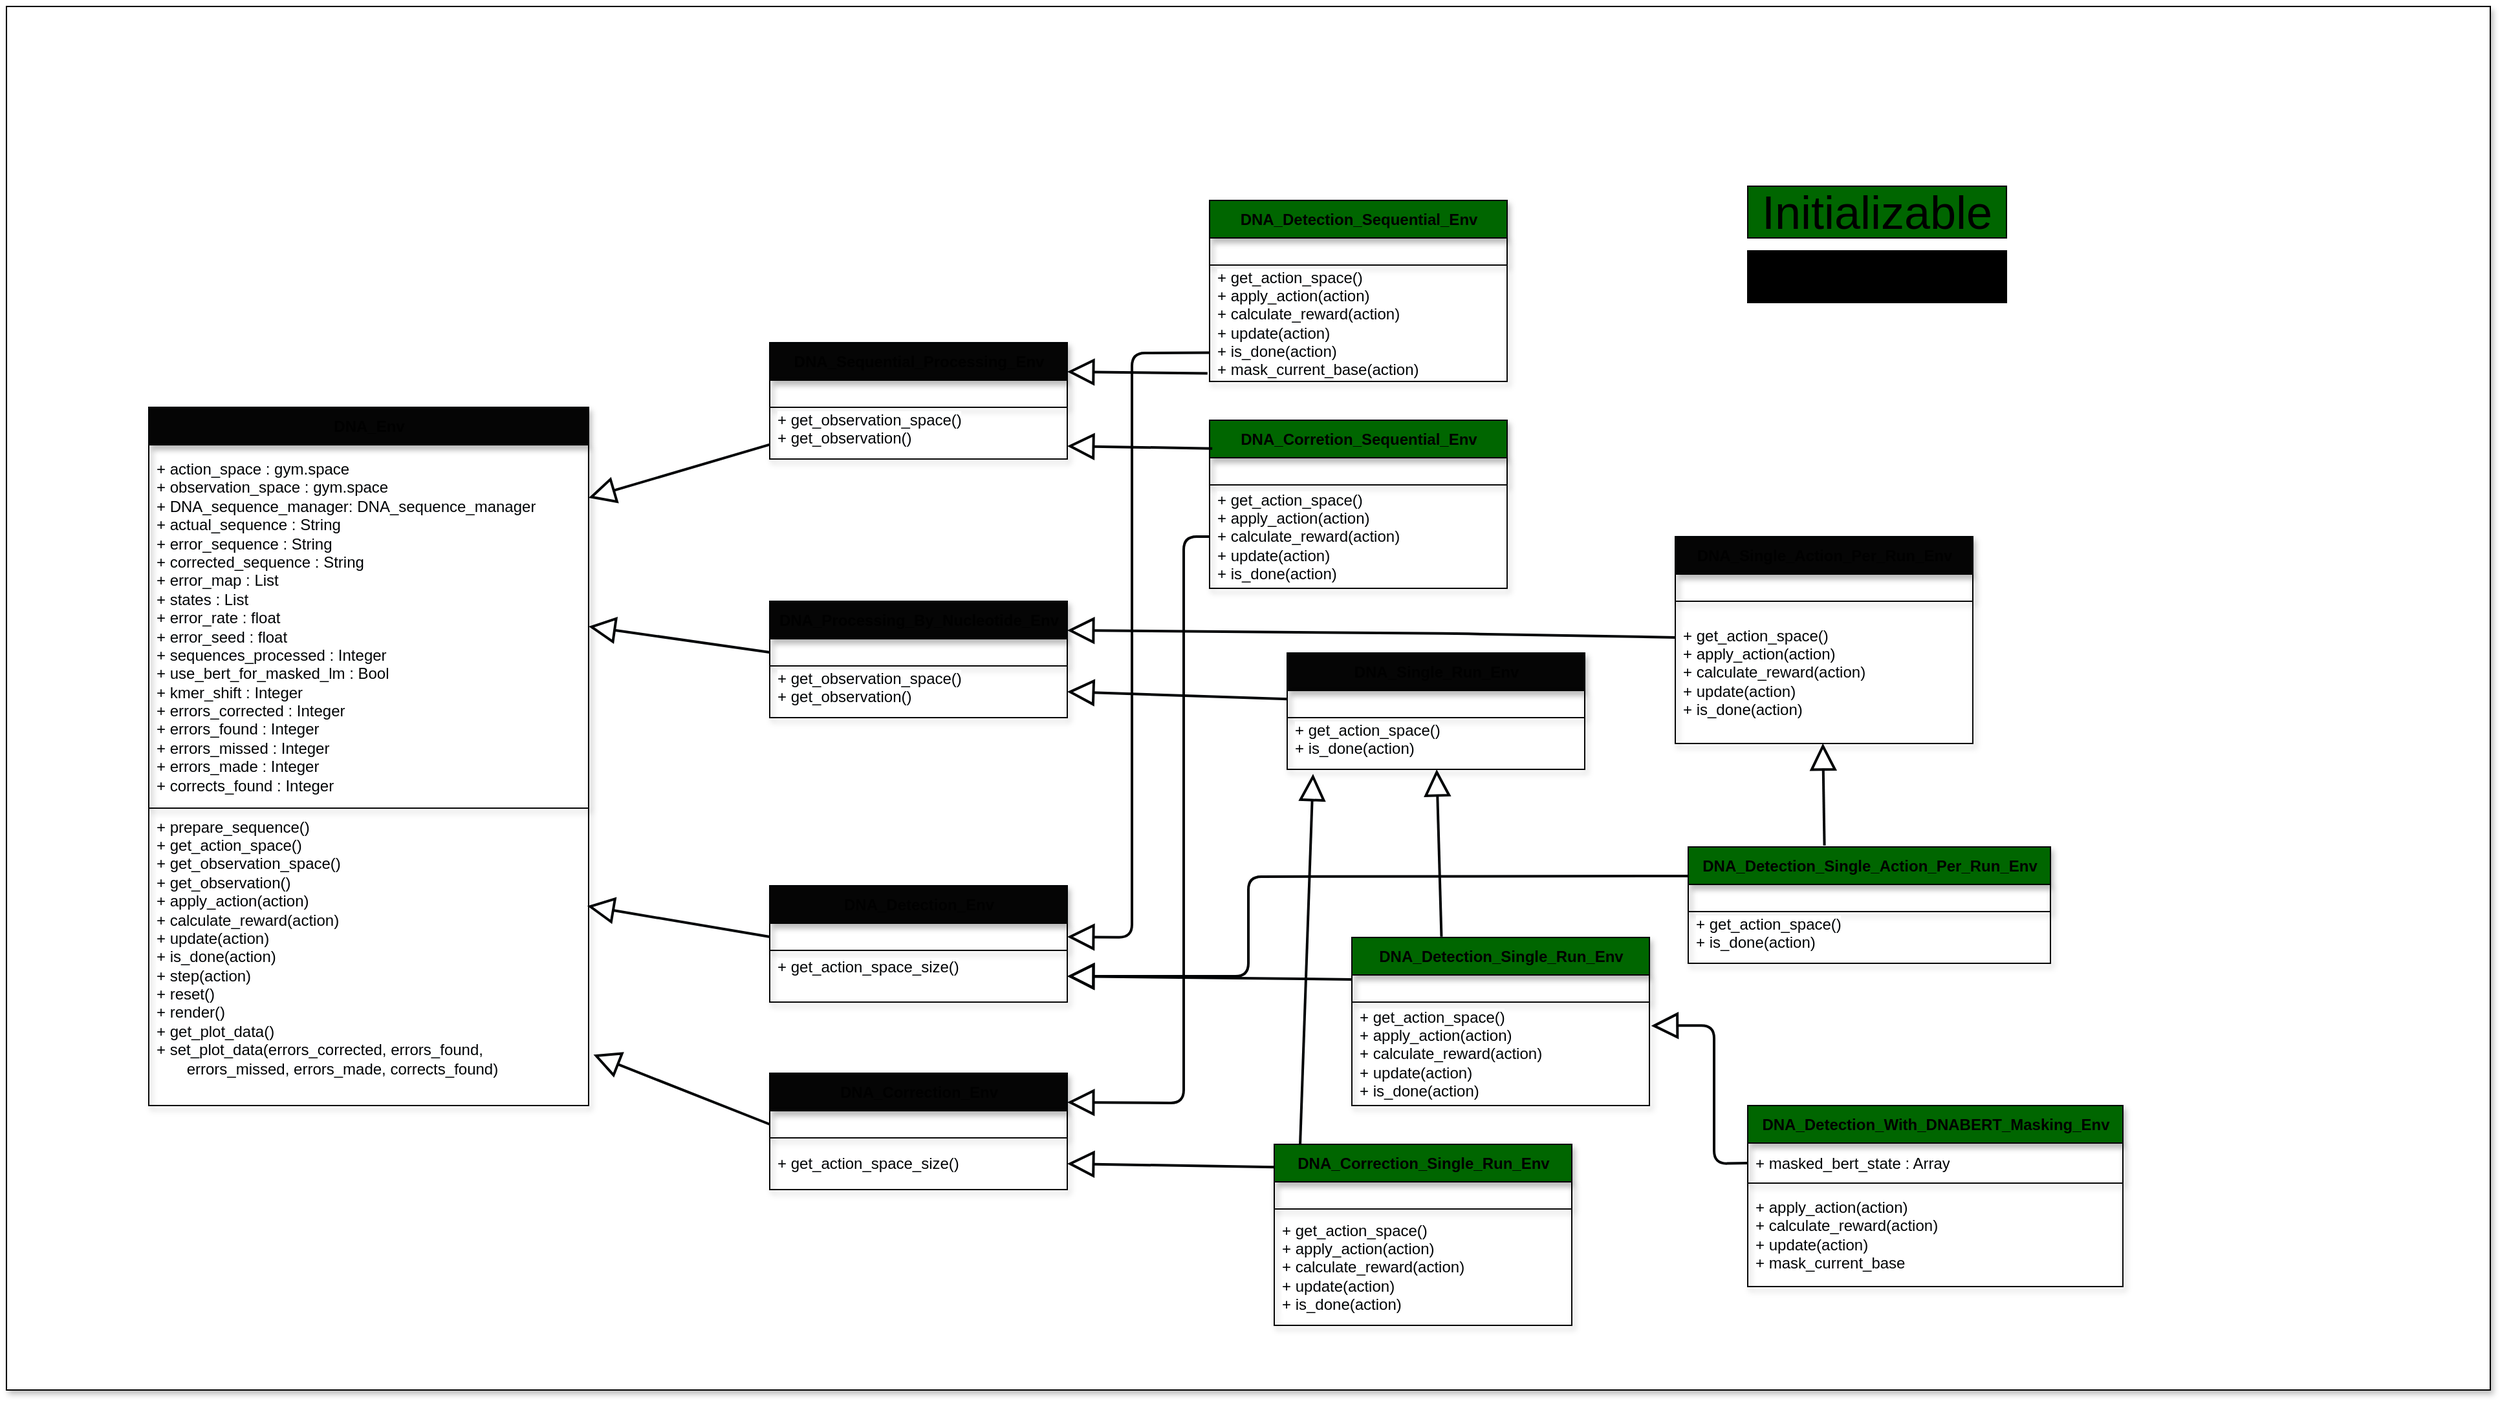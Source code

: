 <mxfile>
    <diagram id="MDwBU82u5n9FyC_y0ygZ" name="Page-1">
        <mxGraphModel dx="2287" dy="2589" grid="1" gridSize="10" guides="1" tooltips="1" connect="1" arrows="1" fold="1" page="1" pageScale="1" pageWidth="827" pageHeight="1169" math="0" shadow="0">
            <root>
                <mxCell id="0"/>
                <mxCell id="1" parent="0"/>
                <mxCell id="13" value="" style="whiteSpace=wrap;html=1;shadow=1;fillColor=#FFFFFF;" parent="1" vertex="1">
                    <mxGeometry x="110" y="-230" width="1920" height="1070" as="geometry"/>
                </mxCell>
                <mxCell id="14" value="DNA_Env" style="swimlane;fontStyle=1;align=center;verticalAlign=middle;childLayout=stackLayout;horizontal=1;startSize=29;horizontalStack=0;resizeParent=1;resizeParentMax=0;resizeLast=0;collapsible=0;marginBottom=0;html=1;shadow=1;fillColor=#050505;strokeColor=#000305;" parent="1" vertex="1">
                    <mxGeometry x="220" y="80" width="340" height="540" as="geometry"/>
                </mxCell>
                <mxCell id="15" value="&lt;span style=&quot;background-color: initial; color: rgb(0, 3, 5);&quot;&gt;+ action_space : gym.space&lt;/span&gt;&lt;br&gt;&lt;span style=&quot;background-color: initial; color: rgb(0, 3, 5);&quot;&gt;+ observation_space : gym.space&lt;/span&gt;&lt;br&gt;&lt;font style=&quot;color: rgb(0, 3, 5); background-color: initial;&quot; color=&quot;#000305&quot;&gt;+ DNA_sequence_manager:&amp;nbsp;&lt;/font&gt;&lt;span style=&quot;color: rgb(0, 3, 5); background-color: initial;&quot;&gt;DNA_sequence_manager&lt;/span&gt;&lt;br&gt;&lt;span style=&quot;background-color: initial; color: rgb(0, 3, 5);&quot;&gt;+ actual_sequence : String&lt;/span&gt;&lt;br&gt;&lt;span style=&quot;background-color: initial; color: rgb(0, 3, 5);&quot;&gt;+ error_sequence : String&lt;/span&gt;&lt;br&gt;&lt;span style=&quot;background-color: initial; color: rgb(0, 3, 5);&quot;&gt;+ corrected_sequence : String&lt;/span&gt;&lt;br&gt;&lt;span style=&quot;background-color: initial; color: rgb(0, 3, 5);&quot;&gt;+ error_map : List&lt;/span&gt;&lt;br&gt;&lt;span style=&quot;background-color: initial; color: rgb(0, 3, 5);&quot;&gt;+ states : List&lt;/span&gt;&lt;br&gt;&lt;span style=&quot;background-color: initial; color: rgb(0, 3, 5);&quot;&gt;+ error_rate : float&lt;/span&gt;&lt;br&gt;&lt;span style=&quot;background-color: initial; color: rgb(0, 3, 5);&quot;&gt;+ error_seed : float&lt;/span&gt;&lt;br&gt;&lt;span style=&quot;background-color: initial; color: rgb(0, 3, 5);&quot;&gt;+ sequences_processed : Integer&lt;/span&gt;&lt;br&gt;&lt;span style=&quot;background-color: initial; color: rgb(0, 3, 5);&quot;&gt;+ use_bert_for_masked_lm : Bool&lt;/span&gt;&lt;br&gt;&lt;span style=&quot;background-color: initial; color: rgb(0, 3, 5);&quot;&gt;+ kmer_shift : Integer&lt;/span&gt;&lt;br&gt;&lt;span style=&quot;background-color: initial; color: rgb(0, 3, 5);&quot;&gt;+ errors_corrected : Integer&lt;/span&gt;&lt;br&gt;&lt;span style=&quot;background-color: initial; color: rgb(0, 3, 5);&quot;&gt;+ errors_found : Integer&lt;/span&gt;&lt;br&gt;&lt;span style=&quot;background-color: initial; color: rgb(0, 3, 5);&quot;&gt;+ errors_missed : Integer&lt;/span&gt;&lt;br&gt;&lt;span style=&quot;background-color: initial; color: rgb(0, 3, 5);&quot;&gt;+ errors_made : Integer&lt;br&gt;&lt;/span&gt;&lt;span style=&quot;background-color: initial; color: rgb(0, 3, 5);&quot;&gt;+ corrects_found : Integer&lt;/span&gt;&lt;span style=&quot;background-color: initial; color: rgb(0, 3, 5);&quot;&gt;&lt;br&gt;&lt;/span&gt;" style="text;html=1;strokeColor=#000000;fillColor=none;align=left;verticalAlign=middle;spacingLeft=4;spacingRight=4;overflow=hidden;rotatable=0;points=[[0,0.5],[1,0.5]];portConstraint=eastwest;shadow=1;" parent="14" vertex="1">
                    <mxGeometry y="29" width="340" height="281" as="geometry"/>
                </mxCell>
                <mxCell id="16" value="&lt;span style=&quot;background-color: rgb(255, 255, 255); color: rgb(0, 3, 5);&quot;&gt;+ prepare_sequence()&lt;/span&gt;&lt;br&gt;&lt;span style=&quot;color: rgb(0, 3, 5); background-color: rgb(255, 255, 255);&quot;&gt;+ get_action_space()&lt;/span&gt;&lt;br&gt;&lt;span style=&quot;color: rgb(0, 3, 5); background-color: rgb(255, 255, 255);&quot;&gt;+ get_observation_space()&lt;/span&gt;&lt;br&gt;&lt;span style=&quot;color: rgb(0, 3, 5); background-color: rgb(255, 255, 255);&quot;&gt;+ get_observation()&lt;/span&gt;&lt;br&gt;&lt;span style=&quot;color: rgb(0, 3, 5); background-color: rgb(255, 255, 255);&quot;&gt;+ apply_action(action)&lt;/span&gt;&lt;br&gt;&lt;span style=&quot;color: rgb(0, 3, 5); background-color: rgb(255, 255, 255);&quot;&gt;+ calculate_reward(action)&lt;/span&gt;&lt;br&gt;&lt;span style=&quot;color: rgb(0, 3, 5); background-color: rgb(255, 255, 255);&quot;&gt;+ update(action)&lt;/span&gt;&lt;br&gt;&lt;span style=&quot;color: rgb(0, 3, 5); background-color: rgb(255, 255, 255);&quot;&gt;+ is_done(action)&lt;/span&gt;&lt;br&gt;&lt;span style=&quot;color: rgb(0, 3, 5); background-color: rgb(255, 255, 255);&quot;&gt;+ step(action)&lt;/span&gt;&lt;br&gt;&lt;span style=&quot;color: rgb(0, 3, 5); background-color: rgb(255, 255, 255);&quot;&gt;+ reset()&lt;/span&gt;&lt;br&gt;&lt;span style=&quot;color: rgb(0, 3, 5); background-color: rgb(255, 255, 255);&quot;&gt;+ render()&lt;/span&gt;&lt;br&gt;&lt;span style=&quot;background-color: rgb(255, 255, 255); color: rgb(0, 3, 5);&quot;&gt;+ get_plot_data()&lt;/span&gt;&lt;br&gt;&lt;span style=&quot;color: rgb(0, 3, 5); background-color: rgb(255, 255, 255);&quot;&gt;&lt;div style=&quot;&quot;&gt;+ set_plot_data(errors_corrected, errors_found,&amp;nbsp;&lt;/div&gt;&lt;div style=&quot;&quot;&gt;&amp;nbsp; &amp;nbsp; &amp;nbsp; &amp;nbsp;errors_missed, errors_made, corrects_found)&lt;/div&gt;&lt;/span&gt;&lt;span style=&quot;background-color: rgb(255, 255, 255);&quot;&gt;&lt;div style=&quot;text-align: center;&quot;&gt;&lt;font color=&quot;#000305&quot;&gt;&lt;br&gt;&lt;/font&gt;&lt;/div&gt;&lt;/span&gt;" style="text;html=1;strokeColor=#080808;fillColor=none;align=left;verticalAlign=middle;spacingLeft=4;spacingRight=4;overflow=hidden;rotatable=0;points=[[0,0.5],[1,0.5]];portConstraint=eastwest;shadow=0;" parent="14" vertex="1">
                    <mxGeometry y="310" width="340" height="230" as="geometry"/>
                </mxCell>
                <mxCell id="39" value="" style="edgeStyle=none;html=1;strokeColor=#000305;fontColor=#000305;fillColor=#000305;endArrow=block;endFill=0;strokeWidth=2;endSize=16;entryX=1;entryY=0.146;entryDx=0;entryDy=0;entryPerimeter=0;" parent="1" source="22" target="15" edge="1">
                    <mxGeometry relative="1" as="geometry"/>
                </mxCell>
                <mxCell id="22" value="DNA_Sequential_Processing_Env" style="swimlane;fontStyle=1;align=center;verticalAlign=middle;childLayout=stackLayout;horizontal=1;startSize=29;horizontalStack=0;resizeParent=1;resizeParentMax=0;resizeLast=0;collapsible=0;marginBottom=0;html=1;shadow=1;fillColor=#050505;strokeColor=#000305;" parent="1" vertex="1">
                    <mxGeometry x="700" y="30" width="230" height="90" as="geometry"/>
                </mxCell>
                <mxCell id="23" value="&lt;span style=&quot;background-color: initial; color: rgb(0, 3, 5);&quot;&gt;&lt;br&gt;&lt;/span&gt;" style="text;html=1;strokeColor=#000000;fillColor=none;align=left;verticalAlign=middle;spacingLeft=4;spacingRight=4;overflow=hidden;rotatable=0;points=[[0,0.5],[1,0.5]];portConstraint=eastwest;shadow=1;" parent="22" vertex="1">
                    <mxGeometry y="29" width="230" height="21" as="geometry"/>
                </mxCell>
                <mxCell id="24" value="&lt;span style=&quot;color: rgb(0, 3, 5); background-color: rgb(255, 255, 255);&quot;&gt;+ get_observation_space()&lt;/span&gt;&lt;br&gt;&lt;span style=&quot;color: rgb(0, 3, 5); background-color: rgb(255, 255, 255);&quot;&gt;+ get_observation()&lt;/span&gt;&lt;br&gt;&lt;span style=&quot;background-color: rgb(255, 255, 255);&quot;&gt;&lt;div style=&quot;text-align: center;&quot;&gt;&lt;font color=&quot;#000305&quot;&gt;&lt;br&gt;&lt;/font&gt;&lt;/div&gt;&lt;/span&gt;" style="text;html=1;strokeColor=#080808;fillColor=none;align=left;verticalAlign=middle;spacingLeft=4;spacingRight=4;overflow=hidden;rotatable=0;points=[[0,0.5],[1,0.5]];portConstraint=eastwest;shadow=0;" parent="22" vertex="1">
                    <mxGeometry y="50" width="230" height="40" as="geometry"/>
                </mxCell>
                <mxCell id="25" value="DNA_Processing_By_Nucleotide_Env" style="swimlane;fontStyle=1;align=center;verticalAlign=middle;childLayout=stackLayout;horizontal=1;startSize=29;horizontalStack=0;resizeParent=1;resizeParentMax=0;resizeLast=0;collapsible=0;marginBottom=0;html=1;shadow=1;fillColor=#050505;strokeColor=#000305;" parent="1" vertex="1">
                    <mxGeometry x="700" y="230" width="230" height="90" as="geometry"/>
                </mxCell>
                <mxCell id="26" value="&lt;span style=&quot;background-color: initial; color: rgb(0, 3, 5);&quot;&gt;&lt;br&gt;&lt;/span&gt;" style="text;html=1;strokeColor=#000000;fillColor=none;align=left;verticalAlign=middle;spacingLeft=4;spacingRight=4;overflow=hidden;rotatable=0;points=[[0,0.5],[1,0.5]];portConstraint=eastwest;shadow=1;" parent="25" vertex="1">
                    <mxGeometry y="29" width="230" height="21" as="geometry"/>
                </mxCell>
                <mxCell id="27" value="&lt;span style=&quot;color: rgb(0, 3, 5); background-color: rgb(255, 255, 255);&quot;&gt;+ get_observation_space()&lt;/span&gt;&lt;br&gt;&lt;span style=&quot;color: rgb(0, 3, 5); background-color: rgb(255, 255, 255);&quot;&gt;+ get_observation()&lt;/span&gt;&lt;br&gt;&lt;span style=&quot;background-color: rgb(255, 255, 255);&quot;&gt;&lt;div style=&quot;text-align: center;&quot;&gt;&lt;font color=&quot;#000305&quot;&gt;&lt;br&gt;&lt;/font&gt;&lt;/div&gt;&lt;/span&gt;" style="text;html=1;strokeColor=#080808;fillColor=none;align=left;verticalAlign=middle;spacingLeft=4;spacingRight=4;overflow=hidden;rotatable=0;points=[[0,0.5],[1,0.5]];portConstraint=eastwest;shadow=0;" parent="25" vertex="1">
                    <mxGeometry y="50" width="230" height="40" as="geometry"/>
                </mxCell>
                <mxCell id="28" value="DNA_Single_Run_Env" style="swimlane;fontStyle=1;align=center;verticalAlign=middle;childLayout=stackLayout;horizontal=1;startSize=29;horizontalStack=0;resizeParent=1;resizeParentMax=0;resizeLast=0;collapsible=0;marginBottom=0;html=1;shadow=1;fillColor=#050505;strokeColor=#000305;" parent="1" vertex="1">
                    <mxGeometry x="1100" y="270" width="230" height="90" as="geometry"/>
                </mxCell>
                <mxCell id="29" value="&lt;span style=&quot;background-color: initial; color: rgb(0, 3, 5);&quot;&gt;&lt;br&gt;&lt;/span&gt;" style="text;html=1;strokeColor=#000000;fillColor=none;align=left;verticalAlign=middle;spacingLeft=4;spacingRight=4;overflow=hidden;rotatable=0;points=[[0,0.5],[1,0.5]];portConstraint=eastwest;shadow=1;" parent="28" vertex="1">
                    <mxGeometry y="29" width="230" height="21" as="geometry"/>
                </mxCell>
                <mxCell id="30" value="&lt;span style=&quot;color: rgb(0, 3, 5); background-color: rgb(255, 255, 255);&quot;&gt;+ get_action_space()&lt;/span&gt;&lt;br&gt;&lt;span style=&quot;color: rgb(0, 3, 5); background-color: rgb(255, 255, 255);&quot;&gt;+ is_done(action)&lt;/span&gt;&lt;br&gt;&lt;span style=&quot;background-color: rgb(255, 255, 255);&quot;&gt;&lt;div style=&quot;text-align: center;&quot;&gt;&lt;font color=&quot;#000305&quot;&gt;&lt;br&gt;&lt;/font&gt;&lt;/div&gt;&lt;/span&gt;" style="text;html=1;strokeColor=#080808;fillColor=none;align=left;verticalAlign=middle;spacingLeft=4;spacingRight=4;overflow=hidden;rotatable=0;points=[[0,0.5],[1,0.5]];portConstraint=eastwest;shadow=0;" parent="28" vertex="1">
                    <mxGeometry y="50" width="230" height="40" as="geometry"/>
                </mxCell>
                <mxCell id="43" style="edgeStyle=none;html=1;entryX=1;entryY=0.25;entryDx=0;entryDy=0;strokeColor=#000305;strokeWidth=2;fontColor=#000305;endArrow=block;endFill=0;endSize=16;fillColor=#000305;" parent="1" source="31" target="25" edge="1">
                    <mxGeometry relative="1" as="geometry">
                        <Array as="points">
                            <mxPoint x="1230" y="255"/>
                        </Array>
                    </mxGeometry>
                </mxCell>
                <mxCell id="31" value="DNA_Single_Action_Per_Run_Env" style="swimlane;fontStyle=1;align=center;verticalAlign=middle;childLayout=stackLayout;horizontal=1;startSize=29;horizontalStack=0;resizeParent=1;resizeParentMax=0;resizeLast=0;collapsible=0;marginBottom=0;html=1;shadow=1;fillColor=#050505;strokeColor=#000305;" parent="1" vertex="1">
                    <mxGeometry x="1400" y="180" width="230" height="160" as="geometry"/>
                </mxCell>
                <mxCell id="32" value="&lt;span style=&quot;background-color: initial; color: rgb(0, 3, 5);&quot;&gt;&lt;br&gt;&lt;/span&gt;" style="text;html=1;strokeColor=#000000;fillColor=none;align=left;verticalAlign=middle;spacingLeft=4;spacingRight=4;overflow=hidden;rotatable=0;points=[[0,0.5],[1,0.5]];portConstraint=eastwest;shadow=1;" parent="31" vertex="1">
                    <mxGeometry y="29" width="230" height="21" as="geometry"/>
                </mxCell>
                <mxCell id="33" value="&lt;span style=&quot;color: rgb(0, 3, 5); background-color: rgb(255, 255, 255);&quot;&gt;+ get_action_space()&lt;/span&gt;&lt;br&gt;&lt;span style=&quot;color: rgb(0, 3, 5); background-color: rgb(255, 255, 255);&quot;&gt;+ apply_action(action)&lt;br&gt;+ calculate_reward(action)&lt;br&gt;+ update(action)&lt;br&gt;+ is_done(action)&lt;/span&gt;" style="text;html=1;strokeColor=#080808;fillColor=none;align=left;verticalAlign=middle;spacingLeft=4;spacingRight=4;overflow=hidden;rotatable=0;points=[[0,0.5],[1,0.5]];portConstraint=eastwest;shadow=0;" parent="31" vertex="1">
                    <mxGeometry y="50" width="230" height="110" as="geometry"/>
                </mxCell>
                <mxCell id="42" style="edgeStyle=none;html=1;strokeColor=#000305;strokeWidth=2;fontColor=#000305;endArrow=block;endFill=0;endSize=16;fillColor=#000305;exitX=0;exitY=0.5;exitDx=0;exitDy=0;entryX=1;entryY=0.5;entryDx=0;entryDy=0;" parent="1" source="26" target="15" edge="1">
                    <mxGeometry relative="1" as="geometry">
                        <mxPoint x="561" y="150" as="targetPoint"/>
                    </mxGeometry>
                </mxCell>
                <mxCell id="44" style="edgeStyle=none;html=1;strokeColor=#000305;strokeWidth=2;fontColor=#000305;endArrow=block;endFill=0;endSize=16;fillColor=#000305;entryX=1;entryY=0.5;entryDx=0;entryDy=0;" parent="1" source="29" target="27" edge="1">
                    <mxGeometry relative="1" as="geometry">
                        <mxPoint x="930" y="270" as="targetPoint"/>
                    </mxGeometry>
                </mxCell>
                <mxCell id="45" value="DNA_Correction_Env" style="swimlane;fontStyle=1;align=center;verticalAlign=middle;childLayout=stackLayout;horizontal=1;startSize=29;horizontalStack=0;resizeParent=1;resizeParentMax=0;resizeLast=0;collapsible=0;marginBottom=0;html=1;shadow=1;fillColor=#050505;strokeColor=#000305;" parent="1" vertex="1">
                    <mxGeometry x="700" y="595" width="230" height="90" as="geometry"/>
                </mxCell>
                <mxCell id="46" value="&lt;span style=&quot;background-color: initial; color: rgb(0, 3, 5);&quot;&gt;&lt;br&gt;&lt;/span&gt;" style="text;html=1;strokeColor=#000000;fillColor=none;align=left;verticalAlign=middle;spacingLeft=4;spacingRight=4;overflow=hidden;rotatable=0;points=[[0,0.5],[1,0.5]];portConstraint=eastwest;shadow=1;" parent="45" vertex="1">
                    <mxGeometry y="29" width="230" height="21" as="geometry"/>
                </mxCell>
                <mxCell id="47" value="&lt;span style=&quot;color: rgb(0, 3, 5); background-color: rgb(255, 255, 255);&quot;&gt;+ get_action_space_size()&lt;/span&gt;&lt;br&gt;&lt;span style=&quot;background-color: rgb(255, 255, 255);&quot;&gt;&lt;/span&gt;" style="text;html=1;strokeColor=#080808;fillColor=none;align=left;verticalAlign=middle;spacingLeft=4;spacingRight=4;overflow=hidden;rotatable=0;points=[[0,0.5],[1,0.5]];portConstraint=eastwest;shadow=0;" parent="45" vertex="1">
                    <mxGeometry y="50" width="230" height="40" as="geometry"/>
                </mxCell>
                <mxCell id="48" value="DNA_Detection_Env" style="swimlane;fontStyle=1;align=center;verticalAlign=middle;childLayout=stackLayout;horizontal=1;startSize=29;horizontalStack=0;resizeParent=1;resizeParentMax=0;resizeLast=0;collapsible=0;marginBottom=0;html=1;shadow=1;fillColor=#050505;strokeColor=#000305;" parent="1" vertex="1">
                    <mxGeometry x="700" y="450" width="230" height="90" as="geometry"/>
                </mxCell>
                <mxCell id="49" value="&lt;span style=&quot;background-color: initial; color: rgb(0, 3, 5);&quot;&gt;&lt;br&gt;&lt;/span&gt;" style="text;html=1;strokeColor=#000000;fillColor=none;align=left;verticalAlign=middle;spacingLeft=4;spacingRight=4;overflow=hidden;rotatable=0;points=[[0,0.5],[1,0.5]];portConstraint=eastwest;shadow=1;" parent="48" vertex="1">
                    <mxGeometry y="29" width="230" height="21" as="geometry"/>
                </mxCell>
                <mxCell id="50" value="&lt;span style=&quot;color: rgb(0, 3, 5); background-color: rgb(255, 255, 255);&quot;&gt;+ get_action_space_size()&lt;/span&gt;&lt;br&gt;&lt;span style=&quot;background-color: rgb(255, 255, 255);&quot;&gt;&lt;div style=&quot;text-align: center;&quot;&gt;&lt;font color=&quot;#000305&quot;&gt;&lt;br&gt;&lt;/font&gt;&lt;/div&gt;&lt;/span&gt;" style="text;html=1;strokeColor=#080808;fillColor=none;align=left;verticalAlign=middle;spacingLeft=4;spacingRight=4;overflow=hidden;rotatable=0;points=[[0,0.5],[1,0.5]];portConstraint=eastwest;shadow=0;" parent="48" vertex="1">
                    <mxGeometry y="50" width="230" height="40" as="geometry"/>
                </mxCell>
                <mxCell id="52" value="" style="edgeStyle=none;html=1;strokeColor=#000305;fontColor=#000305;fillColor=#000305;endArrow=block;endFill=0;strokeWidth=2;endSize=16;entryX=0.997;entryY=0.329;entryDx=0;entryDy=0;entryPerimeter=0;exitX=0;exitY=0.5;exitDx=0;exitDy=0;" parent="1" source="49" target="16" edge="1">
                    <mxGeometry relative="1" as="geometry">
                        <mxPoint x="710" y="314.571" as="sourcePoint"/>
                        <mxPoint x="570" y="289.7" as="targetPoint"/>
                    </mxGeometry>
                </mxCell>
                <mxCell id="53" value="" style="edgeStyle=none;html=1;strokeColor=#000305;fontColor=#000305;fillColor=#000305;endArrow=block;endFill=0;strokeWidth=2;endSize=16;entryX=1.011;entryY=0.829;entryDx=0;entryDy=0;entryPerimeter=0;exitX=0;exitY=0.5;exitDx=0;exitDy=0;" parent="1" source="46" target="16" edge="1">
                    <mxGeometry relative="1" as="geometry">
                        <mxPoint x="720" y="324.571" as="sourcePoint"/>
                        <mxPoint x="580" y="299.7" as="targetPoint"/>
                    </mxGeometry>
                </mxCell>
                <mxCell id="54" value="DNA_Detection_Single_Run_Env" style="swimlane;fontStyle=1;align=center;verticalAlign=middle;childLayout=stackLayout;horizontal=1;startSize=29;horizontalStack=0;resizeParent=1;resizeParentMax=0;resizeLast=0;collapsible=0;marginBottom=0;html=1;shadow=1;fillColor=#006600;strokeColor=#000305;" parent="1" vertex="1">
                    <mxGeometry x="1150" y="490" width="230" height="130" as="geometry"/>
                </mxCell>
                <mxCell id="55" value="&lt;span style=&quot;background-color: initial; color: rgb(0, 3, 5);&quot;&gt;&lt;br&gt;&lt;/span&gt;" style="text;html=1;strokeColor=#000000;fillColor=none;align=left;verticalAlign=middle;spacingLeft=4;spacingRight=4;overflow=hidden;rotatable=0;points=[[0,0.5],[1,0.5]];portConstraint=eastwest;shadow=1;" parent="54" vertex="1">
                    <mxGeometry y="29" width="230" height="21" as="geometry"/>
                </mxCell>
                <mxCell id="56" value="&lt;span style=&quot;color: rgb(0, 3, 5); background-color: rgb(255, 255, 255);&quot;&gt;+ get_action_space()&lt;/span&gt;&lt;br&gt;&lt;span style=&quot;color: rgb(0, 3, 5); background-color: rgb(255, 255, 255);&quot;&gt;+ apply_action(action)&lt;br&gt;+ calculate_reward(action)&lt;br&gt;+ update(action)&lt;br&gt;+ is_done(action)&lt;/span&gt;" style="text;html=1;strokeColor=#080808;fillColor=none;align=left;verticalAlign=middle;spacingLeft=4;spacingRight=4;overflow=hidden;rotatable=0;points=[[0,0.5],[1,0.5]];portConstraint=eastwest;shadow=0;" parent="54" vertex="1">
                    <mxGeometry y="50" width="230" height="80" as="geometry"/>
                </mxCell>
                <mxCell id="57" value="DNA_Detection_Sequential_Env" style="swimlane;fontStyle=1;align=center;verticalAlign=middle;childLayout=stackLayout;horizontal=1;startSize=29;horizontalStack=0;resizeParent=1;resizeParentMax=0;resizeLast=0;collapsible=0;marginBottom=0;html=1;shadow=1;fillColor=#006600;strokeColor=#000305;" parent="1" vertex="1">
                    <mxGeometry x="1040" y="-80" width="230" height="140" as="geometry"/>
                </mxCell>
                <mxCell id="58" value="&lt;span style=&quot;background-color: initial; color: rgb(0, 3, 5);&quot;&gt;&lt;br&gt;&lt;/span&gt;" style="text;html=1;strokeColor=#000000;fillColor=none;align=left;verticalAlign=middle;spacingLeft=4;spacingRight=4;overflow=hidden;rotatable=0;points=[[0,0.5],[1,0.5]];portConstraint=eastwest;shadow=1;" parent="57" vertex="1">
                    <mxGeometry y="29" width="230" height="21" as="geometry"/>
                </mxCell>
                <mxCell id="59" value="&lt;span style=&quot;color: rgb(0, 3, 5); background-color: rgb(255, 255, 255);&quot;&gt;+ get_action_space()&lt;/span&gt;&lt;br&gt;&lt;span style=&quot;color: rgb(0, 3, 5); background-color: rgb(255, 255, 255);&quot;&gt;+ apply_action(action)&lt;br&gt;+ calculate_reward(action)&lt;br&gt;+ update(action)&lt;br&gt;+ is_done(action)&lt;br&gt;+ mask_current_base(action)&lt;br&gt;&lt;/span&gt;" style="text;html=1;strokeColor=#080808;fillColor=none;align=left;verticalAlign=middle;spacingLeft=4;spacingRight=4;overflow=hidden;rotatable=0;points=[[0,0.5],[1,0.5]];portConstraint=eastwest;shadow=0;" parent="57" vertex="1">
                    <mxGeometry y="50" width="230" height="90" as="geometry"/>
                </mxCell>
                <mxCell id="60" value="DNA_Corretion_Sequential_Env" style="swimlane;fontStyle=1;align=center;verticalAlign=middle;childLayout=stackLayout;horizontal=1;startSize=29;horizontalStack=0;resizeParent=1;resizeParentMax=0;resizeLast=0;collapsible=0;marginBottom=0;html=1;shadow=1;fillColor=#006600;strokeColor=#000305;" parent="1" vertex="1">
                    <mxGeometry x="1040" y="90" width="230" height="130" as="geometry"/>
                </mxCell>
                <mxCell id="61" value="&lt;span style=&quot;background-color: initial; color: rgb(0, 3, 5);&quot;&gt;&lt;br&gt;&lt;/span&gt;" style="text;html=1;strokeColor=#000000;fillColor=none;align=left;verticalAlign=middle;spacingLeft=4;spacingRight=4;overflow=hidden;rotatable=0;points=[[0,0.5],[1,0.5]];portConstraint=eastwest;shadow=1;" parent="60" vertex="1">
                    <mxGeometry y="29" width="230" height="21" as="geometry"/>
                </mxCell>
                <mxCell id="62" value="&lt;span style=&quot;color: rgb(0, 3, 5); background-color: rgb(255, 255, 255);&quot;&gt;+ get_action_space()&lt;/span&gt;&lt;br&gt;&lt;span style=&quot;color: rgb(0, 3, 5); background-color: rgb(255, 255, 255);&quot;&gt;+ apply_action(action)&lt;br&gt;+ calculate_reward(action)&lt;br&gt;+ update(action)&lt;br&gt;+ is_done(action)&lt;/span&gt;" style="text;html=1;strokeColor=#080808;fillColor=none;align=left;verticalAlign=middle;spacingLeft=4;spacingRight=4;overflow=hidden;rotatable=0;points=[[0,0.5],[1,0.5]];portConstraint=eastwest;shadow=0;" parent="60" vertex="1">
                    <mxGeometry y="50" width="230" height="80" as="geometry"/>
                </mxCell>
                <mxCell id="63" style="edgeStyle=none;html=1;entryX=1;entryY=0.25;entryDx=0;entryDy=0;strokeColor=#000305;strokeWidth=2;fontColor=#000305;endArrow=block;endFill=0;endSize=16;fillColor=#000305;exitX=-0.007;exitY=0.93;exitDx=0;exitDy=0;exitPerimeter=0;" parent="1" source="59" target="22" edge="1">
                    <mxGeometry relative="1" as="geometry">
                        <mxPoint x="1320" y="159.5" as="sourcePoint"/>
                        <mxPoint x="940" y="159.5" as="targetPoint"/>
                    </mxGeometry>
                </mxCell>
                <mxCell id="64" style="edgeStyle=none;html=1;strokeColor=#000305;strokeWidth=2;fontColor=#000305;endArrow=block;endFill=0;endSize=16;fillColor=#000305;exitX=0.009;exitY=-0.34;exitDx=0;exitDy=0;exitPerimeter=0;" parent="1" source="61" edge="1">
                    <mxGeometry relative="1" as="geometry">
                        <mxPoint x="1039" y="109" as="sourcePoint"/>
                        <mxPoint x="930" y="110" as="targetPoint"/>
                    </mxGeometry>
                </mxCell>
                <mxCell id="65" style="edgeStyle=none;html=1;entryX=1;entryY=0.5;entryDx=0;entryDy=0;strokeColor=#000305;strokeWidth=2;fontColor=#000305;endArrow=block;endFill=0;endSize=16;fillColor=#000305;exitX=0.001;exitY=0.753;exitDx=0;exitDy=0;exitPerimeter=0;" parent="1" source="59" target="49" edge="1">
                    <mxGeometry relative="1" as="geometry">
                        <mxPoint x="1050" y="280" as="sourcePoint"/>
                        <mxPoint x="940" y="292.5" as="targetPoint"/>
                        <Array as="points">
                            <mxPoint x="980" y="38"/>
                            <mxPoint x="980" y="490"/>
                        </Array>
                    </mxGeometry>
                </mxCell>
                <mxCell id="66" style="edgeStyle=none;html=1;entryX=1;entryY=0.25;entryDx=0;entryDy=0;strokeColor=#000305;strokeWidth=2;fontColor=#000305;endArrow=block;endFill=0;endSize=16;fillColor=#000305;exitX=0;exitY=0.5;exitDx=0;exitDy=0;" parent="1" source="62" target="45" edge="1">
                    <mxGeometry relative="1" as="geometry">
                        <mxPoint x="1050" y="410" as="sourcePoint"/>
                        <mxPoint x="930" y="584.5" as="targetPoint"/>
                        <Array as="points">
                            <mxPoint x="1020" y="180"/>
                            <mxPoint x="1020" y="618"/>
                        </Array>
                    </mxGeometry>
                </mxCell>
                <mxCell id="67" value="DNA_Detection_Single_Action_Per_Run_Env" style="swimlane;fontStyle=1;align=center;verticalAlign=middle;childLayout=stackLayout;horizontal=1;startSize=29;horizontalStack=0;resizeParent=1;resizeParentMax=0;resizeLast=0;collapsible=0;marginBottom=0;html=1;shadow=1;fillColor=#006600;strokeColor=#000305;" parent="1" vertex="1">
                    <mxGeometry x="1410" y="420" width="280" height="90" as="geometry"/>
                </mxCell>
                <mxCell id="68" value="&lt;span style=&quot;background-color: initial; color: rgb(0, 3, 5);&quot;&gt;&lt;br&gt;&lt;/span&gt;" style="text;html=1;strokeColor=#000000;fillColor=none;align=left;verticalAlign=middle;spacingLeft=4;spacingRight=4;overflow=hidden;rotatable=0;points=[[0,0.5],[1,0.5]];portConstraint=eastwest;shadow=1;" parent="67" vertex="1">
                    <mxGeometry y="29" width="280" height="21" as="geometry"/>
                </mxCell>
                <mxCell id="69" value="&lt;span style=&quot;color: rgb(0, 3, 5); background-color: rgb(255, 255, 255);&quot;&gt;+ get_action_space()&lt;/span&gt;&lt;br&gt;&lt;span style=&quot;color: rgb(0, 3, 5); background-color: rgb(255, 255, 255);&quot;&gt;+ is_done(action)&lt;/span&gt;&lt;br&gt;&lt;span style=&quot;background-color: rgb(255, 255, 255);&quot;&gt;&lt;div style=&quot;text-align: center;&quot;&gt;&lt;font color=&quot;#000305&quot;&gt;&lt;br&gt;&lt;/font&gt;&lt;/div&gt;&lt;/span&gt;" style="text;html=1;strokeColor=#080808;fillColor=none;align=left;verticalAlign=middle;spacingLeft=4;spacingRight=4;overflow=hidden;rotatable=0;points=[[0,0.5],[1,0.5]];portConstraint=eastwest;shadow=0;" parent="67" vertex="1">
                    <mxGeometry y="50" width="280" height="40" as="geometry"/>
                </mxCell>
                <mxCell id="70" style="edgeStyle=none;html=1;strokeColor=#000305;strokeWidth=2;fontColor=#000305;endArrow=block;endFill=0;endSize=16;fillColor=#000305;exitX=0.301;exitY=-0.005;exitDx=0;exitDy=0;exitPerimeter=0;" parent="1" source="54" target="30" edge="1">
                    <mxGeometry relative="1" as="geometry">
                        <mxPoint x="1110" y="315.667" as="sourcePoint"/>
                        <mxPoint x="940" y="310" as="targetPoint"/>
                    </mxGeometry>
                </mxCell>
                <mxCell id="71" style="edgeStyle=none;html=1;strokeColor=#000305;strokeWidth=2;fontColor=#000305;endArrow=block;endFill=0;endSize=16;fillColor=#000305;exitX=0;exitY=0.25;exitDx=0;exitDy=0;entryX=1;entryY=0.5;entryDx=0;entryDy=0;" parent="1" source="54" target="50" edge="1">
                    <mxGeometry relative="1" as="geometry">
                        <mxPoint x="1225" y="425" as="sourcePoint"/>
                        <mxPoint x="1225" y="370" as="targetPoint"/>
                    </mxGeometry>
                </mxCell>
                <mxCell id="72" style="edgeStyle=none;html=1;strokeColor=#000305;strokeWidth=2;fontColor=#000305;endArrow=block;endFill=0;endSize=16;fillColor=#000305;exitX=0;exitY=0.25;exitDx=0;exitDy=0;" parent="1" source="67" edge="1">
                    <mxGeometry relative="1" as="geometry">
                        <mxPoint x="1110" y="532.5" as="sourcePoint"/>
                        <mxPoint x="930" y="520" as="targetPoint"/>
                        <Array as="points">
                            <mxPoint x="1070" y="443"/>
                            <mxPoint x="1070" y="520"/>
                        </Array>
                    </mxGeometry>
                </mxCell>
                <mxCell id="73" style="edgeStyle=none;html=1;strokeColor=#000305;strokeWidth=2;fontColor=#000305;endArrow=block;endFill=0;endSize=16;fillColor=#000305;exitX=0.376;exitY=-0.012;exitDx=0;exitDy=0;entryX=0.496;entryY=0.999;entryDx=0;entryDy=0;entryPerimeter=0;exitPerimeter=0;" parent="1" source="67" target="33" edge="1">
                    <mxGeometry relative="1" as="geometry">
                        <mxPoint x="1225" y="510" as="sourcePoint"/>
                        <mxPoint x="1225" y="370" as="targetPoint"/>
                    </mxGeometry>
                </mxCell>
                <mxCell id="74" value="DNA_Correction_Single_Run_Env" style="swimlane;fontStyle=1;align=center;verticalAlign=middle;childLayout=stackLayout;horizontal=1;startSize=29;horizontalStack=0;resizeParent=1;resizeParentMax=0;resizeLast=0;collapsible=0;marginBottom=0;html=1;shadow=1;fillColor=#006600;strokeColor=#000305;" parent="1" vertex="1">
                    <mxGeometry x="1090" y="650" width="230" height="140" as="geometry"/>
                </mxCell>
                <mxCell id="75" value="&lt;span style=&quot;background-color: initial; color: rgb(0, 3, 5);&quot;&gt;&lt;br&gt;&lt;/span&gt;" style="text;html=1;strokeColor=#000000;fillColor=none;align=left;verticalAlign=middle;spacingLeft=4;spacingRight=4;overflow=hidden;rotatable=0;points=[[0,0.5],[1,0.5]];portConstraint=eastwest;shadow=1;" parent="74" vertex="1">
                    <mxGeometry y="29" width="230" height="21" as="geometry"/>
                </mxCell>
                <mxCell id="76" value="&lt;span style=&quot;color: rgb(0, 3, 5); background-color: rgb(255, 255, 255);&quot;&gt;+ get_action_space()&lt;/span&gt;&lt;br&gt;&lt;span style=&quot;color: rgb(0, 3, 5); background-color: rgb(255, 255, 255);&quot;&gt;+ apply_action(action)&lt;br&gt;+ calculate_reward(action)&lt;br&gt;+ update(action)&lt;br&gt;+ is_done(action)&lt;/span&gt;" style="text;html=1;strokeColor=#080808;fillColor=none;align=left;verticalAlign=middle;spacingLeft=4;spacingRight=4;overflow=hidden;rotatable=0;points=[[0,0.5],[1,0.5]];portConstraint=eastwest;shadow=0;" parent="74" vertex="1">
                    <mxGeometry y="50" width="230" height="90" as="geometry"/>
                </mxCell>
                <mxCell id="77" style="edgeStyle=none;html=1;strokeColor=#000305;strokeWidth=2;fontColor=#000305;endArrow=block;endFill=0;endSize=16;fillColor=#000305;exitX=0.001;exitY=0.126;exitDx=0;exitDy=0;entryX=1;entryY=0.5;entryDx=0;entryDy=0;exitPerimeter=0;" parent="1" source="74" target="47" edge="1">
                    <mxGeometry relative="1" as="geometry">
                        <mxPoint x="1110" y="532.5" as="sourcePoint"/>
                        <mxPoint x="940" y="530" as="targetPoint"/>
                    </mxGeometry>
                </mxCell>
                <mxCell id="80" value="DNA_Detection_With_DNABERT_Masking_Env" style="swimlane;fontStyle=1;align=center;verticalAlign=middle;childLayout=stackLayout;horizontal=1;startSize=29;horizontalStack=0;resizeParent=1;resizeParentMax=0;resizeLast=0;collapsible=0;marginBottom=0;html=1;shadow=1;fillColor=#006600;strokeColor=#000305;" vertex="1" parent="1">
                    <mxGeometry x="1456" y="620" width="290" height="140" as="geometry"/>
                </mxCell>
                <mxCell id="81" value="&lt;span style=&quot;background-color: initial; color: rgb(0, 3, 5);&quot;&gt;+ masked_bert_state : Array&lt;br&gt;&lt;/span&gt;" style="text;html=1;strokeColor=#000000;fillColor=none;align=left;verticalAlign=middle;spacingLeft=4;spacingRight=4;overflow=hidden;rotatable=0;points=[[0,0.5],[1,0.5]];portConstraint=eastwest;shadow=1;" vertex="1" parent="80">
                    <mxGeometry y="29" width="290" height="31" as="geometry"/>
                </mxCell>
                <mxCell id="82" value="&lt;span style=&quot;color: rgb(0, 3, 5); background-color: rgb(255, 255, 255);&quot;&gt;+ apply_action(action)&lt;br&gt;+ calculate_reward(action)&lt;br&gt;+ update(action)&lt;br&gt;+ mask_current_base&lt;br&gt;&lt;/span&gt;" style="text;html=1;strokeColor=#080808;fillColor=none;align=left;verticalAlign=middle;spacingLeft=4;spacingRight=4;overflow=hidden;rotatable=0;points=[[0,0.5],[1,0.5]];portConstraint=eastwest;shadow=0;" vertex="1" parent="80">
                    <mxGeometry y="60" width="290" height="80" as="geometry"/>
                </mxCell>
                <mxCell id="83" style="edgeStyle=none;html=1;strokeColor=#000305;strokeWidth=2;fontColor=#000305;endArrow=block;endFill=0;endSize=16;fillColor=#000305;exitX=0;exitY=0.5;exitDx=0;exitDy=0;entryX=1.006;entryY=0.229;entryDx=0;entryDy=0;entryPerimeter=0;" edge="1" parent="1" source="81" target="56">
                    <mxGeometry relative="1" as="geometry">
                        <mxPoint x="1225" y="500" as="sourcePoint"/>
                        <mxPoint x="1225" y="370" as="targetPoint"/>
                        <Array as="points">
                            <mxPoint x="1430" y="665"/>
                            <mxPoint x="1430" y="558"/>
                        </Array>
                    </mxGeometry>
                </mxCell>
                <mxCell id="84" value="&lt;font style=&quot;font-size: 36px;&quot;&gt;Initializable&lt;/font&gt;" style="rounded=0;whiteSpace=wrap;html=1;fillColor=#006600;" vertex="1" parent="1">
                    <mxGeometry x="1456" y="-91" width="200" height="40" as="geometry"/>
                </mxCell>
                <mxCell id="85" value="&lt;font style=&quot;font-size: 36px;&quot;&gt;Abstract&lt;/font&gt;" style="rounded=0;whiteSpace=wrap;html=1;fillColor=#000000;" vertex="1" parent="1">
                    <mxGeometry x="1456" y="-41" width="200" height="40" as="geometry"/>
                </mxCell>
                <mxCell id="87" style="edgeStyle=none;html=1;strokeColor=#000305;strokeWidth=2;fontColor=#000305;endArrow=block;endFill=0;endSize=16;fillColor=#000305;exitX=0.087;exitY=0;exitDx=0;exitDy=0;exitPerimeter=0;entryX=0.087;entryY=1.088;entryDx=0;entryDy=0;entryPerimeter=0;" edge="1" parent="1" source="74" target="30">
                    <mxGeometry relative="1" as="geometry">
                        <mxPoint x="1225.44" y="498.18" as="sourcePoint"/>
                        <mxPoint x="1225.059" y="370" as="targetPoint"/>
                    </mxGeometry>
                </mxCell>
            </root>
        </mxGraphModel>
    </diagram>
</mxfile>